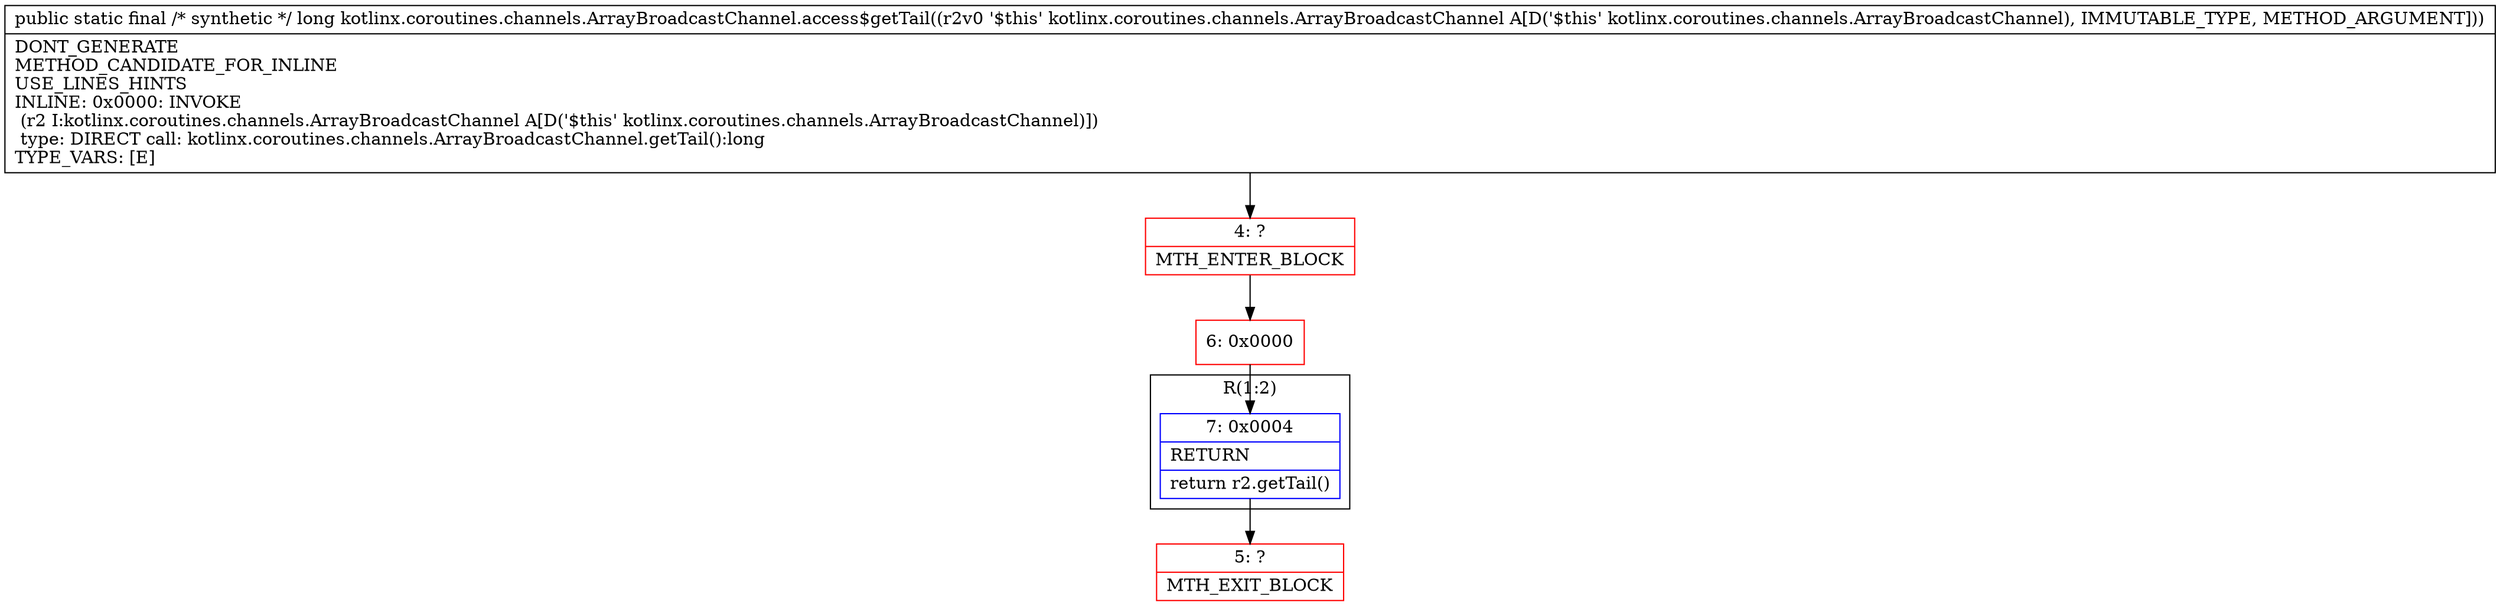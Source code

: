 digraph "CFG forkotlinx.coroutines.channels.ArrayBroadcastChannel.access$getTail(Lkotlinx\/coroutines\/channels\/ArrayBroadcastChannel;)J" {
subgraph cluster_Region_263528399 {
label = "R(1:2)";
node [shape=record,color=blue];
Node_7 [shape=record,label="{7\:\ 0x0004|RETURN\l|return r2.getTail()\l}"];
}
Node_4 [shape=record,color=red,label="{4\:\ ?|MTH_ENTER_BLOCK\l}"];
Node_6 [shape=record,color=red,label="{6\:\ 0x0000}"];
Node_5 [shape=record,color=red,label="{5\:\ ?|MTH_EXIT_BLOCK\l}"];
MethodNode[shape=record,label="{public static final \/* synthetic *\/ long kotlinx.coroutines.channels.ArrayBroadcastChannel.access$getTail((r2v0 '$this' kotlinx.coroutines.channels.ArrayBroadcastChannel A[D('$this' kotlinx.coroutines.channels.ArrayBroadcastChannel), IMMUTABLE_TYPE, METHOD_ARGUMENT]))  | DONT_GENERATE\lMETHOD_CANDIDATE_FOR_INLINE\lUSE_LINES_HINTS\lINLINE: 0x0000: INVOKE  \l  (r2 I:kotlinx.coroutines.channels.ArrayBroadcastChannel A[D('$this' kotlinx.coroutines.channels.ArrayBroadcastChannel)])\l type: DIRECT call: kotlinx.coroutines.channels.ArrayBroadcastChannel.getTail():long\lTYPE_VARS: [E]\l}"];
MethodNode -> Node_4;Node_7 -> Node_5;
Node_4 -> Node_6;
Node_6 -> Node_7;
}

